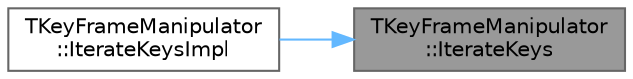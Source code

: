 digraph "TKeyFrameManipulator::IterateKeys"
{
 // INTERACTIVE_SVG=YES
 // LATEX_PDF_SIZE
  bgcolor="transparent";
  edge [fontname=Helvetica,fontsize=10,labelfontname=Helvetica,labelfontsize=10];
  node [fontname=Helvetica,fontsize=10,shape=box,height=0.2,width=0.4];
  rankdir="RL";
  Node1 [id="Node000001",label="TKeyFrameManipulator\l::IterateKeys",height=0.2,width=0.4,color="gray40", fillcolor="grey60", style="filled", fontcolor="black",tooltip="Iterate the times stored in the external data structure."];
  Node1 -> Node2 [id="edge1_Node000001_Node000002",dir="back",color="steelblue1",style="solid",tooltip=" "];
  Node2 [id="Node000002",label="TKeyFrameManipulator\l::IterateKeysImpl",height=0.2,width=0.4,color="grey40", fillcolor="white", style="filled",URL="$de/d3a/classTKeyFrameManipulator.html#aedfb4b9b0b8ab245e4c19bd967afb1a4",tooltip="Iterate the times stored in the external data structure."];
}
